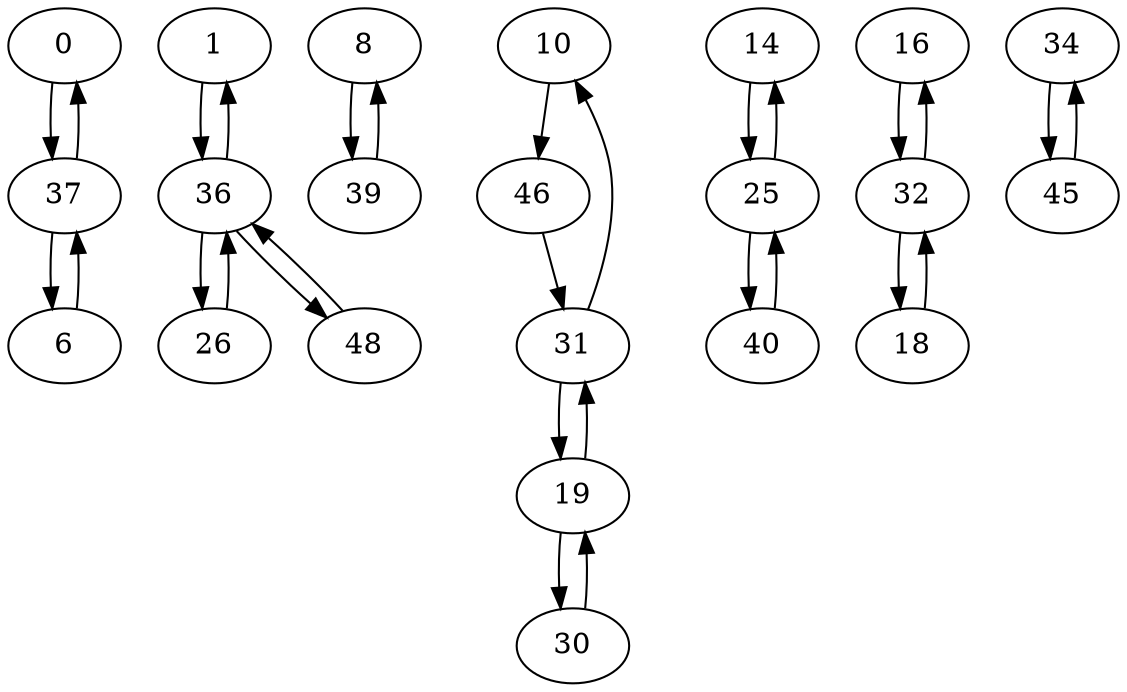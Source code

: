 digraph G {
  0 -> 37;
  1 -> 36;
  6 -> 37;
  8 -> 39;
  10 -> 46;
  14 -> 25;
  16 -> 32;
  18 -> 32;
  19 -> 30;
  19 -> 31;
  25 -> 14;
  25 -> 40;
  26 -> 36;
  30 -> 19;
  31 -> 10;
  31 -> 19;
  32 -> 16;
  32 -> 18;
  34 -> 45;
  36 -> 1;
  36 -> 26;
  36 -> 48;
  37 -> 0;
  37 -> 6;
  39 -> 8;
  40 -> 25;
  45 -> 34;
  46 -> 31;
  48 -> 36;
}